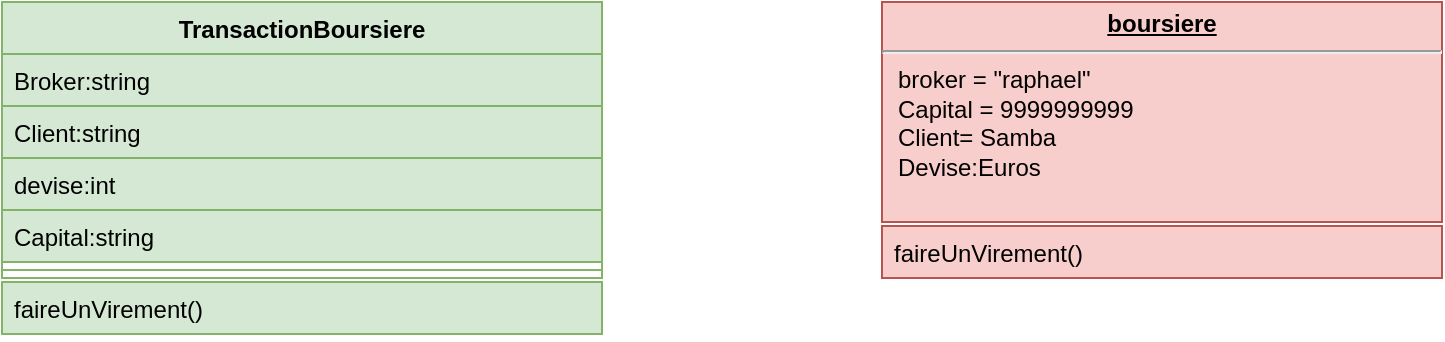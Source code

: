<mxfile version="20.8.10" type="device"><diagram name="Page-1" id="8Wv3-pe8QDb3ZlPRMj9S"><mxGraphModel dx="1194" dy="706" grid="1" gridSize="10" guides="1" tooltips="1" connect="1" arrows="1" fold="1" page="1" pageScale="1" pageWidth="827" pageHeight="1169" math="0" shadow="0"><root><mxCell id="0"/><mxCell id="1" parent="0"/><mxCell id="E1A47WCidP9iD_DuHw7h-1" value="TransactionBoursiere" style="swimlane;fontStyle=1;align=center;verticalAlign=top;childLayout=stackLayout;horizontal=1;startSize=26;horizontalStack=0;resizeParent=1;resizeParentMax=0;resizeLast=0;collapsible=1;marginBottom=0;fillColor=#d5e8d4;strokeColor=#82b366;" vertex="1" parent="1"><mxGeometry x="40" y="80" width="300" height="138" as="geometry"/></mxCell><mxCell id="E1A47WCidP9iD_DuHw7h-2" value="Broker:string" style="text;strokeColor=#82b366;fillColor=#d5e8d4;align=left;verticalAlign=top;spacingLeft=4;spacingRight=4;overflow=hidden;rotatable=0;points=[[0,0.5],[1,0.5]];portConstraint=eastwest;" vertex="1" parent="E1A47WCidP9iD_DuHw7h-1"><mxGeometry y="26" width="300" height="26" as="geometry"/></mxCell><mxCell id="E1A47WCidP9iD_DuHw7h-13" value="Client:string" style="text;strokeColor=#82b366;fillColor=#d5e8d4;align=left;verticalAlign=top;spacingLeft=4;spacingRight=4;overflow=hidden;rotatable=0;points=[[0,0.5],[1,0.5]];portConstraint=eastwest;" vertex="1" parent="E1A47WCidP9iD_DuHw7h-1"><mxGeometry y="52" width="300" height="26" as="geometry"/></mxCell><mxCell id="E1A47WCidP9iD_DuHw7h-7" value="devise:int" style="text;strokeColor=#82b366;fillColor=#d5e8d4;align=left;verticalAlign=top;spacingLeft=4;spacingRight=4;overflow=hidden;rotatable=0;points=[[0,0.5],[1,0.5]];portConstraint=eastwest;" vertex="1" parent="E1A47WCidP9iD_DuHw7h-1"><mxGeometry y="78" width="300" height="26" as="geometry"/></mxCell><mxCell id="E1A47WCidP9iD_DuHw7h-6" value="Capital:string" style="text;strokeColor=#82b366;fillColor=#d5e8d4;align=left;verticalAlign=top;spacingLeft=4;spacingRight=4;overflow=hidden;rotatable=0;points=[[0,0.5],[1,0.5]];portConstraint=eastwest;" vertex="1" parent="E1A47WCidP9iD_DuHw7h-1"><mxGeometry y="104" width="300" height="26" as="geometry"/></mxCell><mxCell id="E1A47WCidP9iD_DuHw7h-3" value="" style="line;strokeWidth=1;fillColor=none;align=left;verticalAlign=middle;spacingTop=-1;spacingLeft=3;spacingRight=3;rotatable=0;labelPosition=right;points=[];portConstraint=eastwest;strokeColor=inherit;" vertex="1" parent="E1A47WCidP9iD_DuHw7h-1"><mxGeometry y="130" width="300" height="8" as="geometry"/></mxCell><mxCell id="E1A47WCidP9iD_DuHw7h-5" value="&lt;p style=&quot;margin:0px;margin-top:4px;text-align:center;text-decoration:underline;&quot;&gt;&lt;b&gt;boursiere&lt;/b&gt;&lt;/p&gt;&lt;hr&gt;&lt;p style=&quot;margin:0px;margin-left:8px;&quot;&gt;broker = &quot;raphael&quot;&lt;br&gt;Capital = 9999999999&lt;br&gt;Client= Samba&lt;/p&gt;&lt;p style=&quot;margin:0px;margin-left:8px;&quot;&gt;Devise:Euros&lt;/p&gt;" style="verticalAlign=top;align=left;overflow=fill;fontSize=12;fontFamily=Helvetica;html=1;fillColor=#f8cecc;strokeColor=#b85450;" vertex="1" parent="1"><mxGeometry x="480" y="80" width="280" height="110" as="geometry"/></mxCell><mxCell id="E1A47WCidP9iD_DuHw7h-4" value="faireUnVirement()" style="text;strokeColor=#82b366;fillColor=#d5e8d4;align=left;verticalAlign=top;spacingLeft=4;spacingRight=4;overflow=hidden;rotatable=0;points=[[0,0.5],[1,0.5]];portConstraint=eastwest;" vertex="1" parent="1"><mxGeometry x="40" y="220" width="300" height="26" as="geometry"/></mxCell><mxCell id="E1A47WCidP9iD_DuHw7h-14" value="faireUnVirement()" style="text;strokeColor=#b85450;fillColor=#f8cecc;align=left;verticalAlign=top;spacingLeft=4;spacingRight=4;overflow=hidden;rotatable=0;points=[[0,0.5],[1,0.5]];portConstraint=eastwest;" vertex="1" parent="1"><mxGeometry x="480" y="192" width="280" height="26" as="geometry"/></mxCell></root></mxGraphModel></diagram></mxfile>